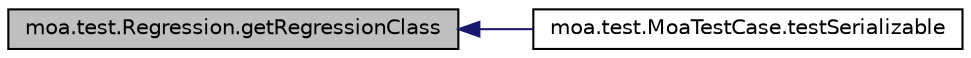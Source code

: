 digraph G
{
  edge [fontname="Helvetica",fontsize="10",labelfontname="Helvetica",labelfontsize="10"];
  node [fontname="Helvetica",fontsize="10",shape=record];
  rankdir=LR;
  Node1 [label="moa.test.Regression.getRegressionClass",height=0.2,width=0.4,color="black", fillcolor="grey75", style="filled" fontcolor="black"];
  Node1 -> Node2 [dir=back,color="midnightblue",fontsize="10",style="solid",fontname="Helvetica"];
  Node2 [label="moa.test.MoaTestCase.testSerializable",height=0.2,width=0.4,color="black", fillcolor="white", style="filled",URL="$classmoa_1_1test_1_1MoaTestCase.html#ac8f40c9d5cc010e571e7c0c8ced7432d",tooltip="For classes (with default constructor) that are serializable, are tested whether..."];
}
